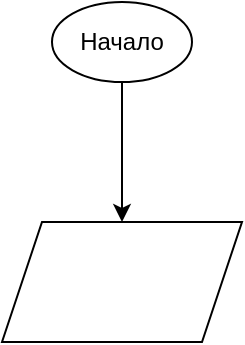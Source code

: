 <mxfile version="21.0.2" type="device" pages="2"><diagram name="Страница 1" id="2Pddljd5yrcU_wKinQ4j"><mxGraphModel dx="880" dy="484" grid="1" gridSize="10" guides="1" tooltips="1" connect="1" arrows="1" fold="1" page="1" pageScale="1" pageWidth="827" pageHeight="1169" math="0" shadow="0"><root><mxCell id="0"/><mxCell id="1" parent="0"/><mxCell id="KEYI3nweD_Y4zpzB-O3w-3" value="" style="edgeStyle=orthogonalEdgeStyle;rounded=0;orthogonalLoop=1;jettySize=auto;html=1;" edge="1" parent="1" source="KEYI3nweD_Y4zpzB-O3w-1" target="KEYI3nweD_Y4zpzB-O3w-2"><mxGeometry relative="1" as="geometry"/></mxCell><mxCell id="KEYI3nweD_Y4zpzB-O3w-1" value="&lt;font style=&quot;vertical-align: inherit;&quot;&gt;&lt;font style=&quot;vertical-align: inherit;&quot;&gt;Начало&lt;br&gt;&lt;/font&gt;&lt;/font&gt;" style="ellipse;whiteSpace=wrap;html=1;" vertex="1" parent="1"><mxGeometry x="250" y="10" width="70" height="40" as="geometry"/></mxCell><mxCell id="KEYI3nweD_Y4zpzB-O3w-2" value="" style="shape=parallelogram;perimeter=parallelogramPerimeter;whiteSpace=wrap;html=1;fixedSize=1;" vertex="1" parent="1"><mxGeometry x="225" y="120" width="120" height="60" as="geometry"/></mxCell></root></mxGraphModel></diagram><diagram id="--EWSXUEiCGw7fkY6IhB" name="Страница 2"><mxGraphModel dx="880" dy="484" grid="1" gridSize="10" guides="1" tooltips="1" connect="1" arrows="1" fold="1" page="1" pageScale="1" pageWidth="827" pageHeight="1169" math="0" shadow="0"><root><mxCell id="0"/><mxCell id="1" parent="0"/><mxCell id="FSwf2EsOtSc2qPQbGTY8-3" value="" style="edgeStyle=orthogonalEdgeStyle;rounded=0;orthogonalLoop=1;jettySize=auto;html=1;" edge="1" parent="1" source="FSwf2EsOtSc2qPQbGTY8-1" target="FSwf2EsOtSc2qPQbGTY8-2"><mxGeometry relative="1" as="geometry"/></mxCell><mxCell id="FSwf2EsOtSc2qPQbGTY8-1" value="Start" style="strokeWidth=2;html=1;shape=mxgraph.flowchart.start_1;whiteSpace=wrap;" vertex="1" parent="1"><mxGeometry x="260" y="20" width="100" height="60" as="geometry"/></mxCell><mxCell id="FSwf2EsOtSc2qPQbGTY8-5" value="" style="edgeStyle=orthogonalEdgeStyle;rounded=0;orthogonalLoop=1;jettySize=auto;html=1;" edge="1" parent="1" source="FSwf2EsOtSc2qPQbGTY8-2" target="FSwf2EsOtSc2qPQbGTY8-4"><mxGeometry relative="1" as="geometry"/></mxCell><mxCell id="FSwf2EsOtSc2qPQbGTY8-2" value="str[] input&lt;br&gt;str[] output&lt;br&gt;int i = 0&lt;br&gt;int j = 0&lt;br&gt;int a = 3" style="shape=parallelogram;perimeter=parallelogramPerimeter;whiteSpace=wrap;html=1;fixedSize=1;strokeWidth=2;" vertex="1" parent="1"><mxGeometry x="250" y="110" width="120" height="80" as="geometry"/></mxCell><mxCell id="FSwf2EsOtSc2qPQbGTY8-9" value="no" style="edgeStyle=orthogonalEdgeStyle;rounded=0;orthogonalLoop=1;jettySize=auto;html=1;entryX=0;entryY=0.429;entryDx=0;entryDy=0;entryPerimeter=0;" edge="1" parent="1" source="FSwf2EsOtSc2qPQbGTY8-4" target="FSwf2EsOtSc2qPQbGTY8-12"><mxGeometry relative="1" as="geometry"><mxPoint x="470" y="310" as="targetPoint"/></mxGeometry></mxCell><mxCell id="FSwf2EsOtSc2qPQbGTY8-17" value="yes" style="edgeStyle=orthogonalEdgeStyle;rounded=0;orthogonalLoop=1;jettySize=auto;html=1;" edge="1" parent="1" source="FSwf2EsOtSc2qPQbGTY8-4" target="FSwf2EsOtSc2qPQbGTY8-16"><mxGeometry relative="1" as="geometry"/></mxCell><mxCell id="FSwf2EsOtSc2qPQbGTY8-4" value="i &amp;lt; input.Lenght" style="rhombus;whiteSpace=wrap;html=1;strokeWidth=2;" vertex="1" parent="1"><mxGeometry x="220" y="270" width="180" height="80" as="geometry"/></mxCell><mxCell id="FSwf2EsOtSc2qPQbGTY8-15" value="" style="edgeStyle=orthogonalEdgeStyle;rounded=0;orthogonalLoop=1;jettySize=auto;html=1;" edge="1" parent="1" source="FSwf2EsOtSc2qPQbGTY8-12" target="FSwf2EsOtSc2qPQbGTY8-14"><mxGeometry relative="1" as="geometry"/></mxCell><mxCell id="FSwf2EsOtSc2qPQbGTY8-12" value="Output" style="shape=document;whiteSpace=wrap;html=1;boundedLbl=1;strokeWidth=2;" vertex="1" parent="1"><mxGeometry x="480" y="280" width="120" height="70" as="geometry"/></mxCell><mxCell id="FSwf2EsOtSc2qPQbGTY8-14" value="End" style="ellipse;whiteSpace=wrap;html=1;strokeWidth=2;" vertex="1" parent="1"><mxGeometry x="480" y="430" width="120" height="70" as="geometry"/></mxCell><mxCell id="FSwf2EsOtSc2qPQbGTY8-19" value="" style="edgeStyle=orthogonalEdgeStyle;rounded=0;orthogonalLoop=1;jettySize=auto;html=1;" edge="1" parent="1" source="FSwf2EsOtSc2qPQbGTY8-16" target="FSwf2EsOtSc2qPQbGTY8-18"><mxGeometry relative="1" as="geometry"/></mxCell><mxCell id="FSwf2EsOtSc2qPQbGTY8-16" value="i &amp;lt;= a" style="rhombus;whiteSpace=wrap;html=1;strokeWidth=2;" vertex="1" parent="1"><mxGeometry x="220" y="430" width="180" height="80" as="geometry"/></mxCell><mxCell id="FSwf2EsOtSc2qPQbGTY8-21" value="" style="edgeStyle=orthogonalEdgeStyle;rounded=0;orthogonalLoop=1;jettySize=auto;html=1;" edge="1" parent="1" source="FSwf2EsOtSc2qPQbGTY8-18" target="FSwf2EsOtSc2qPQbGTY8-20"><mxGeometry relative="1" as="geometry"/></mxCell><mxCell id="FSwf2EsOtSc2qPQbGTY8-18" value="output[j] = input[i]" style="whiteSpace=wrap;html=1;strokeWidth=2;" vertex="1" parent="1"><mxGeometry x="250" y="600" width="120" height="60" as="geometry"/></mxCell><mxCell id="FSwf2EsOtSc2qPQbGTY8-23" value="" style="edgeStyle=orthogonalEdgeStyle;rounded=0;orthogonalLoop=1;jettySize=auto;html=1;" edge="1" parent="1" source="FSwf2EsOtSc2qPQbGTY8-20" target="FSwf2EsOtSc2qPQbGTY8-22"><mxGeometry relative="1" as="geometry"/></mxCell><mxCell id="FSwf2EsOtSc2qPQbGTY8-20" value="j++" style="whiteSpace=wrap;html=1;strokeWidth=2;" vertex="1" parent="1"><mxGeometry x="50" y="600" width="120" height="60" as="geometry"/></mxCell><mxCell id="FSwf2EsOtSc2qPQbGTY8-24" style="edgeStyle=orthogonalEdgeStyle;rounded=0;orthogonalLoop=1;jettySize=auto;html=1;" edge="1" parent="1" source="FSwf2EsOtSc2qPQbGTY8-22"><mxGeometry relative="1" as="geometry"><mxPoint x="220" y="310" as="targetPoint"/><Array as="points"><mxPoint x="110" y="310"/></Array></mxGeometry></mxCell><mxCell id="FSwf2EsOtSc2qPQbGTY8-22" value="i++" style="whiteSpace=wrap;html=1;strokeWidth=2;" vertex="1" parent="1"><mxGeometry x="50" y="440" width="120" height="60" as="geometry"/></mxCell></root></mxGraphModel></diagram></mxfile>